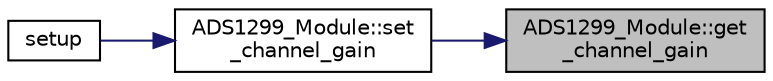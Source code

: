 digraph "ADS1299_Module::get_channel_gain"
{
 // LATEX_PDF_SIZE
  edge [fontname="Helvetica",fontsize="10",labelfontname="Helvetica",labelfontsize="10"];
  node [fontname="Helvetica",fontsize="10",shape=record];
  rankdir="RL";
  Node1 [label="ADS1299_Module::get\l_channel_gain",height=0.2,width=0.4,color="black", fillcolor="grey75", style="filled", fontcolor="black",tooltip="Gets the Programmable Gain Array gain setting of the requested channel."];
  Node1 -> Node2 [dir="back",color="midnightblue",fontsize="10",style="solid",fontname="Helvetica"];
  Node2 [label="ADS1299_Module::set\l_channel_gain",height=0.2,width=0.4,color="black", fillcolor="white", style="filled",URL="$class_a_d_s1299___module.html#a1ef314df38784de2151dcbf3388ec9eb",tooltip="Sets the Programmable Gain Array gain setting of the requested channel."];
  Node2 -> Node3 [dir="back",color="midnightblue",fontsize="10",style="solid",fontname="Helvetica"];
  Node3 [label="setup",height=0.2,width=0.4,color="black", fillcolor="white", style="filled",URL="$_sparker___d_a_q_8ino.html#a4fc01d736fe50cf5b977f755b675f11d",tooltip="Sets up the ADS1299 and required interfaces."];
}
